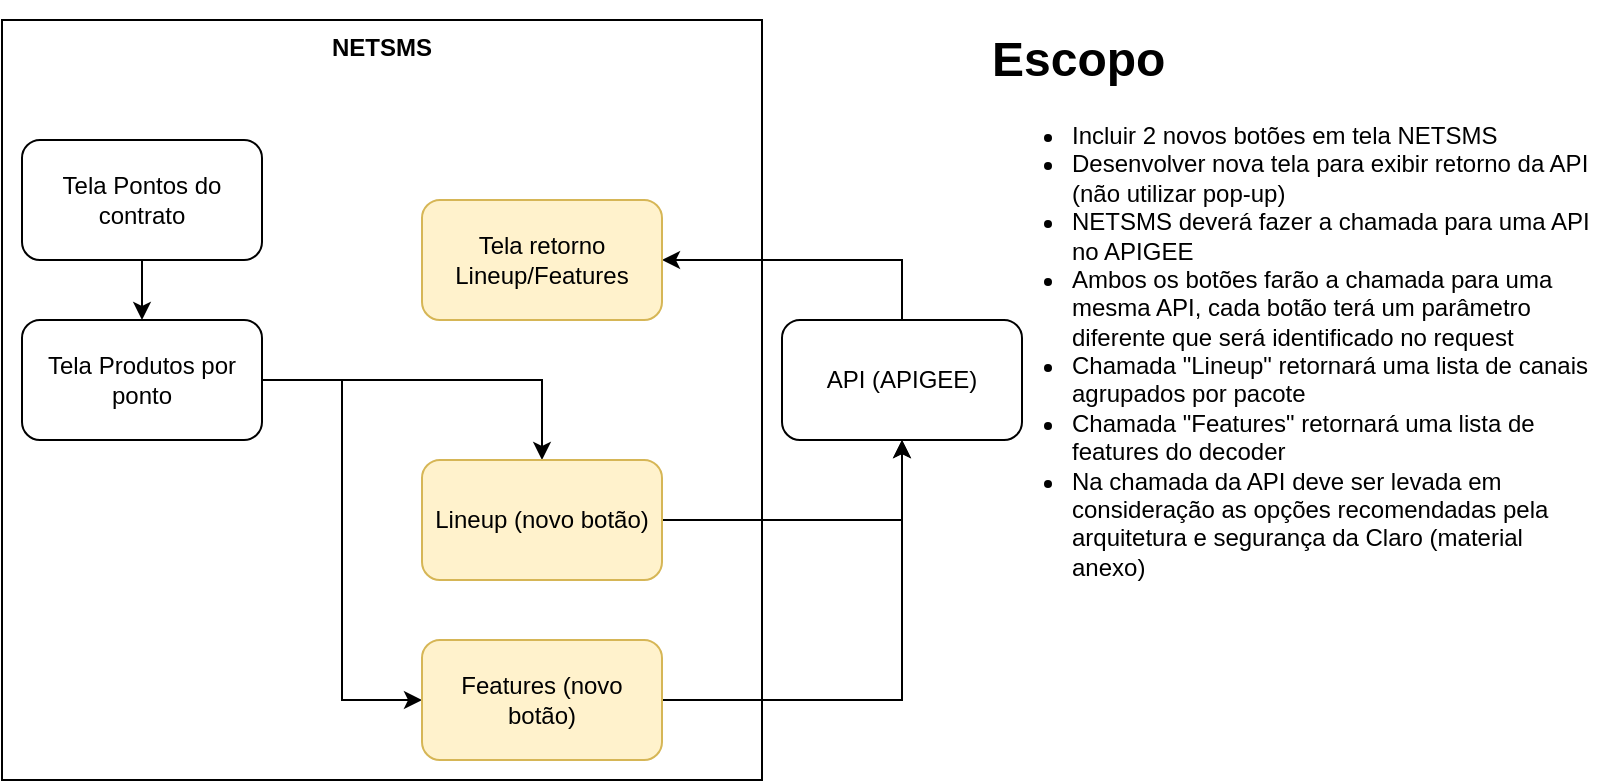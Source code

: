 <mxfile version="21.8.2" type="github">
  <diagram name="Macro" id="-5gBe7mBYyI3mbEeI3KI">
    <mxGraphModel dx="1050" dy="542" grid="1" gridSize="10" guides="1" tooltips="1" connect="1" arrows="1" fold="1" page="1" pageScale="1" pageWidth="827" pageHeight="1169" math="0" shadow="0">
      <root>
        <mxCell id="0" />
        <mxCell id="1" parent="0" />
        <mxCell id="RFvKmot2yjP2-cgtx0kC-15" value="&lt;b&gt;NETSMS&lt;/b&gt;" style="whiteSpace=wrap;html=1;aspect=fixed;verticalAlign=top;" parent="1" vertex="1">
          <mxGeometry x="10" y="10" width="380" height="380" as="geometry" />
        </mxCell>
        <mxCell id="RFvKmot2yjP2-cgtx0kC-5" value="" style="edgeStyle=orthogonalEdgeStyle;rounded=0;orthogonalLoop=1;jettySize=auto;html=1;" parent="1" source="RFvKmot2yjP2-cgtx0kC-1" target="RFvKmot2yjP2-cgtx0kC-4" edge="1">
          <mxGeometry relative="1" as="geometry" />
        </mxCell>
        <mxCell id="RFvKmot2yjP2-cgtx0kC-1" value="Tela Pontos do contrato" style="rounded=1;whiteSpace=wrap;html=1;" parent="1" vertex="1">
          <mxGeometry x="20" y="70" width="120" height="60" as="geometry" />
        </mxCell>
        <mxCell id="RFvKmot2yjP2-cgtx0kC-26" style="edgeStyle=orthogonalEdgeStyle;rounded=0;orthogonalLoop=1;jettySize=auto;html=1;entryX=1;entryY=0.5;entryDx=0;entryDy=0;exitX=0.5;exitY=0;exitDx=0;exitDy=0;" parent="1" source="RFvKmot2yjP2-cgtx0kC-2" target="RFvKmot2yjP2-cgtx0kC-18" edge="1">
          <mxGeometry relative="1" as="geometry">
            <Array as="points">
              <mxPoint x="460" y="130" />
            </Array>
          </mxGeometry>
        </mxCell>
        <mxCell id="RFvKmot2yjP2-cgtx0kC-2" value="API (APIGEE)" style="rounded=1;whiteSpace=wrap;html=1;" parent="1" vertex="1">
          <mxGeometry x="400" y="160" width="120" height="60" as="geometry" />
        </mxCell>
        <mxCell id="RFvKmot2yjP2-cgtx0kC-8" value="" style="edgeStyle=orthogonalEdgeStyle;rounded=0;orthogonalLoop=1;jettySize=auto;html=1;" parent="1" source="RFvKmot2yjP2-cgtx0kC-4" target="RFvKmot2yjP2-cgtx0kC-7" edge="1">
          <mxGeometry relative="1" as="geometry" />
        </mxCell>
        <mxCell id="RFvKmot2yjP2-cgtx0kC-10" style="edgeStyle=orthogonalEdgeStyle;rounded=0;orthogonalLoop=1;jettySize=auto;html=1;entryX=0;entryY=0.5;entryDx=0;entryDy=0;" parent="1" source="RFvKmot2yjP2-cgtx0kC-4" target="RFvKmot2yjP2-cgtx0kC-9" edge="1">
          <mxGeometry relative="1" as="geometry" />
        </mxCell>
        <mxCell id="RFvKmot2yjP2-cgtx0kC-4" value="Tela Produtos por ponto" style="rounded=1;whiteSpace=wrap;html=1;" parent="1" vertex="1">
          <mxGeometry x="20" y="160" width="120" height="60" as="geometry" />
        </mxCell>
        <mxCell id="RFvKmot2yjP2-cgtx0kC-24" style="edgeStyle=orthogonalEdgeStyle;rounded=0;orthogonalLoop=1;jettySize=auto;html=1;entryX=0.5;entryY=1;entryDx=0;entryDy=0;" parent="1" source="RFvKmot2yjP2-cgtx0kC-7" target="RFvKmot2yjP2-cgtx0kC-2" edge="1">
          <mxGeometry relative="1" as="geometry" />
        </mxCell>
        <mxCell id="RFvKmot2yjP2-cgtx0kC-7" value="Lineup (novo botão)" style="rounded=1;whiteSpace=wrap;html=1;fillColor=#fff2cc;strokeColor=#d6b656;" parent="1" vertex="1">
          <mxGeometry x="220" y="230" width="120" height="60" as="geometry" />
        </mxCell>
        <mxCell id="RFvKmot2yjP2-cgtx0kC-25" style="edgeStyle=orthogonalEdgeStyle;rounded=0;orthogonalLoop=1;jettySize=auto;html=1;entryX=0.5;entryY=1;entryDx=0;entryDy=0;" parent="1" source="RFvKmot2yjP2-cgtx0kC-9" target="RFvKmot2yjP2-cgtx0kC-2" edge="1">
          <mxGeometry relative="1" as="geometry" />
        </mxCell>
        <mxCell id="RFvKmot2yjP2-cgtx0kC-9" value="Features (novo botão)" style="rounded=1;whiteSpace=wrap;html=1;fillColor=#fff2cc;strokeColor=#d6b656;" parent="1" vertex="1">
          <mxGeometry x="220" y="320" width="120" height="60" as="geometry" />
        </mxCell>
        <mxCell id="RFvKmot2yjP2-cgtx0kC-18" value="Tela retorno Lineup/Features" style="rounded=1;whiteSpace=wrap;html=1;fillColor=#fff2cc;strokeColor=#d6b656;" parent="1" vertex="1">
          <mxGeometry x="220" y="100" width="120" height="60" as="geometry" />
        </mxCell>
        <mxCell id="RFvKmot2yjP2-cgtx0kC-27" value="&lt;h1&gt;Escopo&lt;/h1&gt;&lt;p&gt;&lt;/p&gt;&lt;ul&gt;&lt;li&gt;Incluir 2 novos botões em tela NETSMS&lt;/li&gt;&lt;li&gt;Desenvolver nova tela para exibir retorno da API (não utilizar pop-up)&lt;/li&gt;&lt;li&gt;NETSMS deverá fazer a chamada para uma API no APIGEE&lt;/li&gt;&lt;li&gt;Ambos os botões farão a chamada para uma mesma API, cada botão terá um parâmetro diferente que será identificado no request&lt;/li&gt;&lt;li&gt;Chamada &quot;Lineup&quot; retornará uma lista de canais agrupados por pacote&lt;/li&gt;&lt;li&gt;Chamada &quot;Features&quot; retornará uma lista de features do decoder&lt;/li&gt;&lt;li&gt;Na chamada da API deve ser levada em consideração as opções recomendadas pela arquitetura e segurança da Claro (material anexo)&lt;/li&gt;&lt;/ul&gt;&lt;p&gt;&lt;/p&gt;" style="text;html=1;strokeColor=none;fillColor=none;spacing=5;spacingTop=-20;whiteSpace=wrap;overflow=hidden;rounded=0;" parent="1" vertex="1">
          <mxGeometry x="500" y="10" width="310" height="310" as="geometry" />
        </mxCell>
      </root>
    </mxGraphModel>
  </diagram>
</mxfile>

